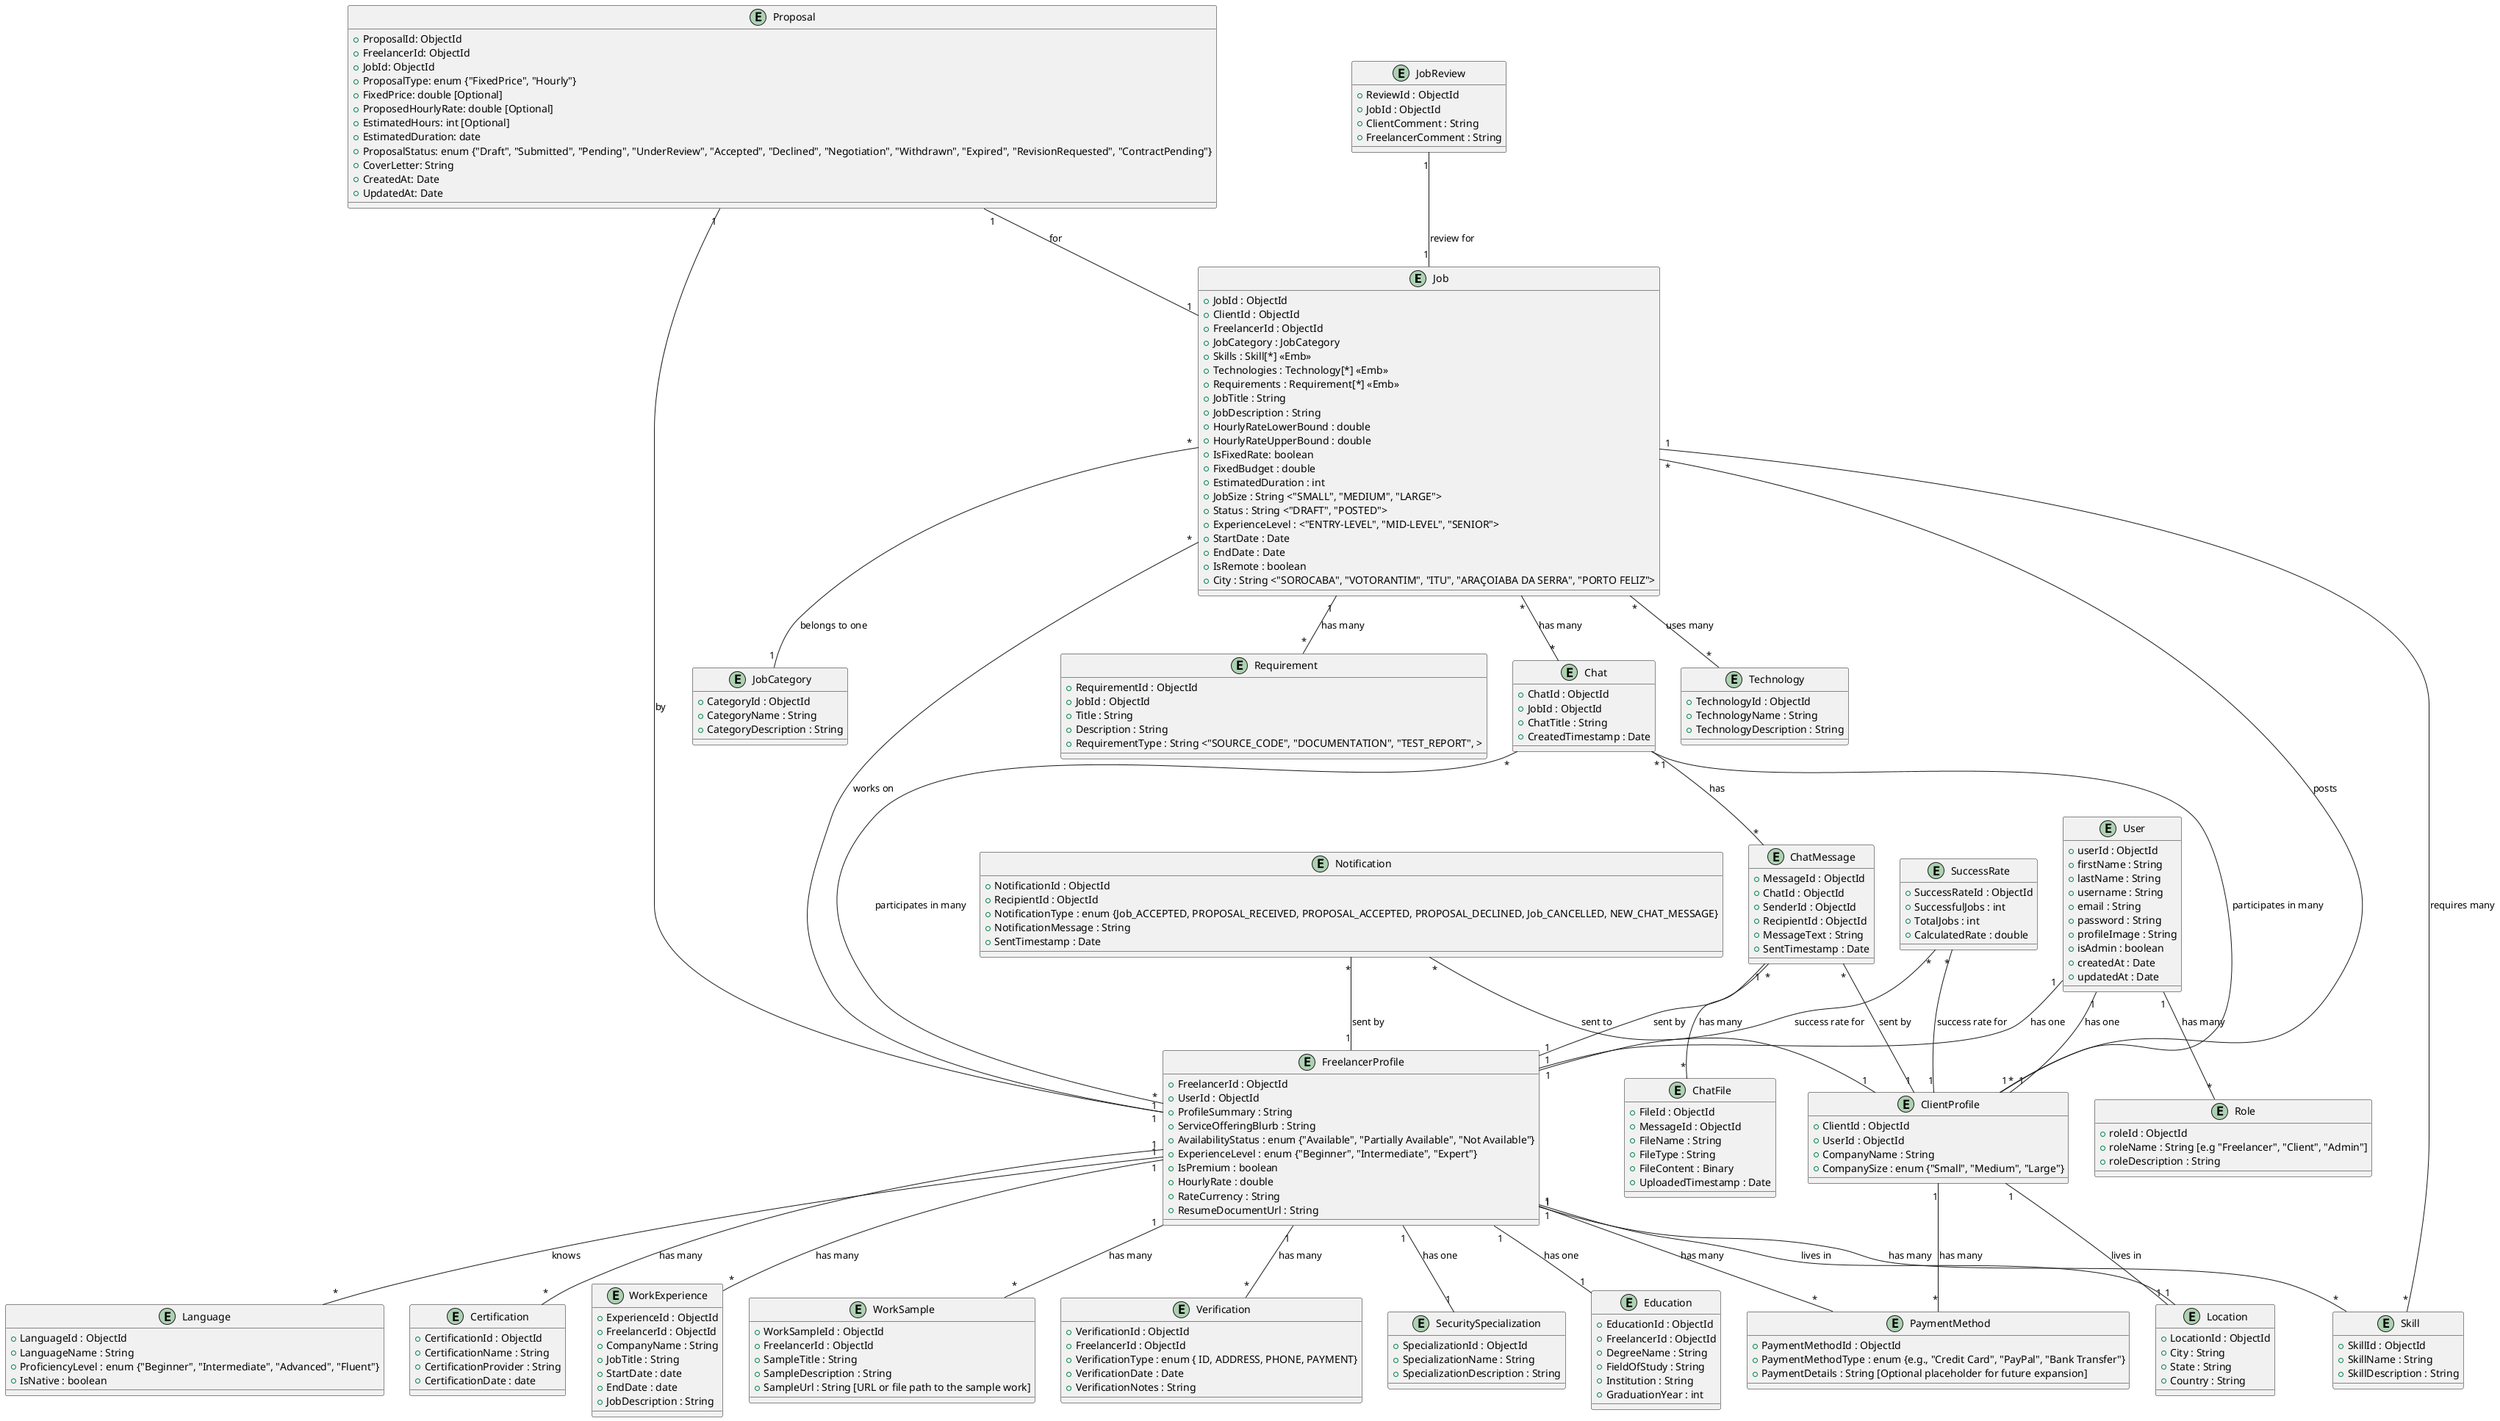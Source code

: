 @startuml ModeloConceitual

entity Job {
    + JobId : ObjectId 
    + ClientId : ObjectId 
    + FreelancerId : ObjectId 
    + JobCategory : JobCategory
    + Skills : Skill[*] <<Emb>>
    + Technologies : Technology[*] <<Emb>>
    + Requirements : Requirement[*] <<Emb>>
    + JobTitle : String
    + JobDescription : String
    + HourlyRateLowerBound : double
    + HourlyRateUpperBound : double
    + IsFixedRate: boolean
    + FixedBudget : double
    + EstimatedDuration : int
    + JobSize : String <"SMALL", "MEDIUM", "LARGE"> 
    + Status : String <"DRAFT", "POSTED">
    + ExperienceLevel : <"ENTRY-LEVEL", "MID-LEVEL", "SENIOR">
    + StartDate : Date
    + EndDate : Date
    + IsRemote : boolean
    + City : String <"SOROCABA", "VOTORANTIM", "ITU", "ARAÇOIABA DA SERRA", "PORTO FELIZ">
}

entity JobCategory {
   + CategoryId : ObjectId
   + CategoryName : String
   + CategoryDescription : String
}

entity Requirement {
  + RequirementId : ObjectId
  + JobId : ObjectId
  + Title : String
  + Description : String
  + RequirementType : String <"SOURCE_CODE", "DOCUMENTATION", "TEST_REPORT", >
}

entity Technology {
   + TechnologyId : ObjectId
   + TechnologyName : String
   + TechnologyDescription : String
} 

entity Skill {
    + SkillId : ObjectId
    + SkillName : String
    + SkillDescription : String
}


entity FreelancerProfile {
    + FreelancerId : ObjectId
    + UserId : ObjectId
    + ProfileSummary : String
    + ServiceOfferingBlurb : String
    + AvailabilityStatus : enum {"Available", "Partially Available", "Not Available"}
    + ExperienceLevel : enum {"Beginner", "Intermediate", "Expert"} 
    + IsPremium : boolean
    + HourlyRate : double
    + RateCurrency : String
    + ResumeDocumentUrl : String
}

entity SecuritySpecialization {
    + SpecializationId : ObjectId 
    + SpecializationName : String
    + SpecializationDescription : String
}


entity Certification {
    + CertificationId : ObjectId 
    + CertificationName : String
    + CertificationProvider : String
    + CertificationDate : date
}

entity WorkExperience {
    + ExperienceId : ObjectId
    + FreelancerId : ObjectId
    + CompanyName : String
    + JobTitle : String
    + StartDate : date
    + EndDate : date
    + JobDescription : String
}

entity WorkSample {
    + WorkSampleId : ObjectId
    + FreelancerId : ObjectId
    + SampleTitle : String
    + SampleDescription : String
    + SampleUrl : String [URL or file path to the sample work]
}

entity Verification {
    + VerificationId : ObjectId
    + FreelancerId : ObjectId
    + VerificationType : enum { ID, ADDRESS, PHONE, PAYMENT}
    + VerificationDate : Date
    + VerificationNotes : String
}

entity ClientProfile {
    + ClientId : ObjectId
    + UserId : ObjectId
    + CompanyName : String
    + CompanySize : enum {"Small", "Medium", "Large"}
}

entity Proposal {
    + ProposalId: ObjectId
    + FreelancerId: ObjectId
    + JobId: ObjectId
    + ProposalType: enum {"FixedPrice", "Hourly"}
    + FixedPrice: double [Optional]
    + ProposedHourlyRate: double [Optional]
    + EstimatedHours: int [Optional]
    + EstimatedDuration: date
    + ProposalStatus: enum {"Draft", "Submitted", "Pending", "UnderReview", "Accepted", "Declined", "Negotiation", "Withdrawn", "Expired", "RevisionRequested", "ContractPending"}
    + CoverLetter: String
    + CreatedAt: Date
    + UpdatedAt: Date
}

entity Chat {
    + ChatId : ObjectId
    + JobId : ObjectId
    + ChatTitle : String
    + CreatedTimestamp : Date
}

entity ChatMessage {
    + MessageId : ObjectId
    + ChatId : ObjectId
    + SenderId : ObjectId
    + RecipientId : ObjectId
    + MessageText : String
    + SentTimestamp : Date
}

entity ChatFile {
    + FileId : ObjectId
    + MessageId : ObjectId
    + FileName : String
    + FileType : String
    + FileContent : Binary
    + UploadedTimestamp : Date
}

entity Notification {
    + NotificationId : ObjectId
    + RecipientId : ObjectId
    + NotificationType : enum {Job_ACCEPTED, PROPOSAL_RECEIVED, PROPOSAL_ACCEPTED, PROPOSAL_DECLINED, Job_CANCELLED, NEW_CHAT_MESSAGE}
    + NotificationMessage : String
    + SentTimestamp : Date
}


entity PaymentMethod {
    + PaymentMethodId : ObjectId
    + PaymentMethodType : enum {e.g., "Credit Card", "PayPal", "Bank Transfer"}
    + PaymentDetails : String [Optional placeholder for future expansion]
}

entity User {
    + userId : ObjectId
    + firstName : String
    + lastName : String
    + username : String
    + email : String
    + password : String
    + profileImage : String
    + isAdmin : boolean
    + createdAt : Date
    + updatedAt : Date
}

entity Role {
    + roleId : ObjectId
    + roleName : String [e.g "Freelancer", "Client", "Admin"]
    + roleDescription : String
}

entity Education {
   + EducationId : ObjectId
   + FreelancerId : ObjectId
   + DegreeName : String
   + FieldOfStudy : String
   + Institution : String
   + GraduationYear : int
}

entity Language {
   + LanguageId : ObjectId
   + LanguageName : String
   + ProficiencyLevel : enum {"Beginner", "Intermediate", "Advanced", "Fluent"}
   + IsNative : boolean
}

entity SuccessRate {
    + SuccessRateId : ObjectId
    + SuccessfulJobs : int
    + TotalJobs : int
    + CalculatedRate : double
}

entity JobReview {
    + ReviewId : ObjectId
    + JobId : ObjectId
    + ClientComment : String
    + FreelancerComment : String
}

entity Location {
  + LocationId : ObjectId
  + City : String
  + State : String
  + Country : String 
}

Job "1" -- "*" Skill : requires many
Job "1" -- "*" Requirement : has many
Job "*" -- "*" Technology : uses many
Job "*" -- "1" JobCategory : belongs to one
Job "*" -- "*" Chat : has many

ClientProfile "1" -- "1" Location : lives in
FreelancerProfile "1" -- "1" Location : lives in 

JobReview "1" -- "1" Job : review for

' Constraint: A JobReview can only be created once per Job, after the Job is marked as "COMPLETED".
' Constraint: Both ClientComment and FreelancerComment must be provided to create a JobReview.

SuccessRate "*" -- "1" FreelancerProfile : success rate for
SuccessRate "*" -- "1" ClientProfile : success rate for

FreelancerProfile "1" -- "*" Language : knows

User "1" -- "*" Role : has many
User "1" -- "1" ClientProfile : has one
User "1" -- "1" FreelancerProfile : has one

FreelancerProfile "1" -- "*" PaymentMethod : has many
ClientProfile "1" -- "*" PaymentMethod : has many 

Notification "*" -- "1" FreelancerProfile : sent by
Notification "*" -- "1" ClientProfile : sent to


Chat "1" -- "*" ChatMessage : has
ChatMessage "1" -- "*" ChatFile : has many
ChatMessage "*" -- "1" FreelancerProfile : sent by
ChatMessage "*" -- "1" ClientProfile : sent by
FreelancerProfile "*" -- "*" Chat : participates in many
ClientProfile "*" -- "*" Chat : participates in many

Proposal "1" -- "1" FreelancerProfile : by
Proposal "1" -- "1" Job : for

ClientProfile "1" -- "*" Job : posts


FreelancerProfile "1" -- "*" Job : works on 
FreelancerProfile "1" -- "*" Verification : has many
FreelancerProfile "1" -- "1" Education : has one
FreelancerProfile "1" -- "1" SecuritySpecialization : has one
FreelancerProfile "1" -- "*" Skill : has many
FreelancerProfile "1" -- "*" Certification : has many
FreelancerProfile "1" -- "*" WorkExperience : has many


FreelancerProfile "1" -- "*" WorkSample : has many

@enduml